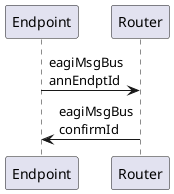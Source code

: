 @startuml
Endpoint -> Router: eagiMsgBus\nannEndptId
Router -> Endpoint: eagiMsgBus\nconfirmId
@enduml
